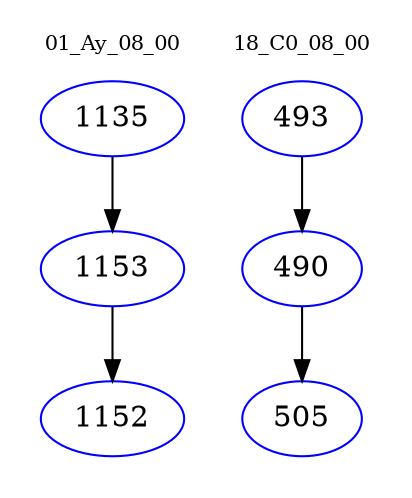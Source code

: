 digraph{
subgraph cluster_0 {
color = white
label = "01_Ay_08_00";
fontsize=10;
T0_1135 [label="1135", color="blue"]
T0_1135 -> T0_1153 [color="black"]
T0_1153 [label="1153", color="blue"]
T0_1153 -> T0_1152 [color="black"]
T0_1152 [label="1152", color="blue"]
}
subgraph cluster_1 {
color = white
label = "18_C0_08_00";
fontsize=10;
T1_493 [label="493", color="blue"]
T1_493 -> T1_490 [color="black"]
T1_490 [label="490", color="blue"]
T1_490 -> T1_505 [color="black"]
T1_505 [label="505", color="blue"]
}
}
